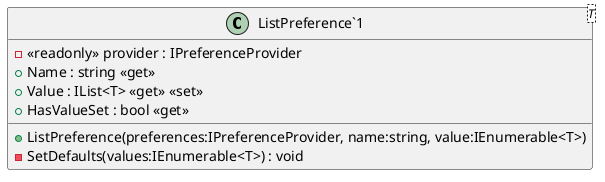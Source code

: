 @startuml
class "ListPreference`1"<T> {
    - <<readonly>> provider : IPreferenceProvider
    + ListPreference(preferences:IPreferenceProvider, name:string, value:IEnumerable<T>)
    + Name : string <<get>>
    + Value : IList<T> <<get>> <<set>>
    + HasValueSet : bool <<get>>
    - SetDefaults(values:IEnumerable<T>) : void
}
@enduml
